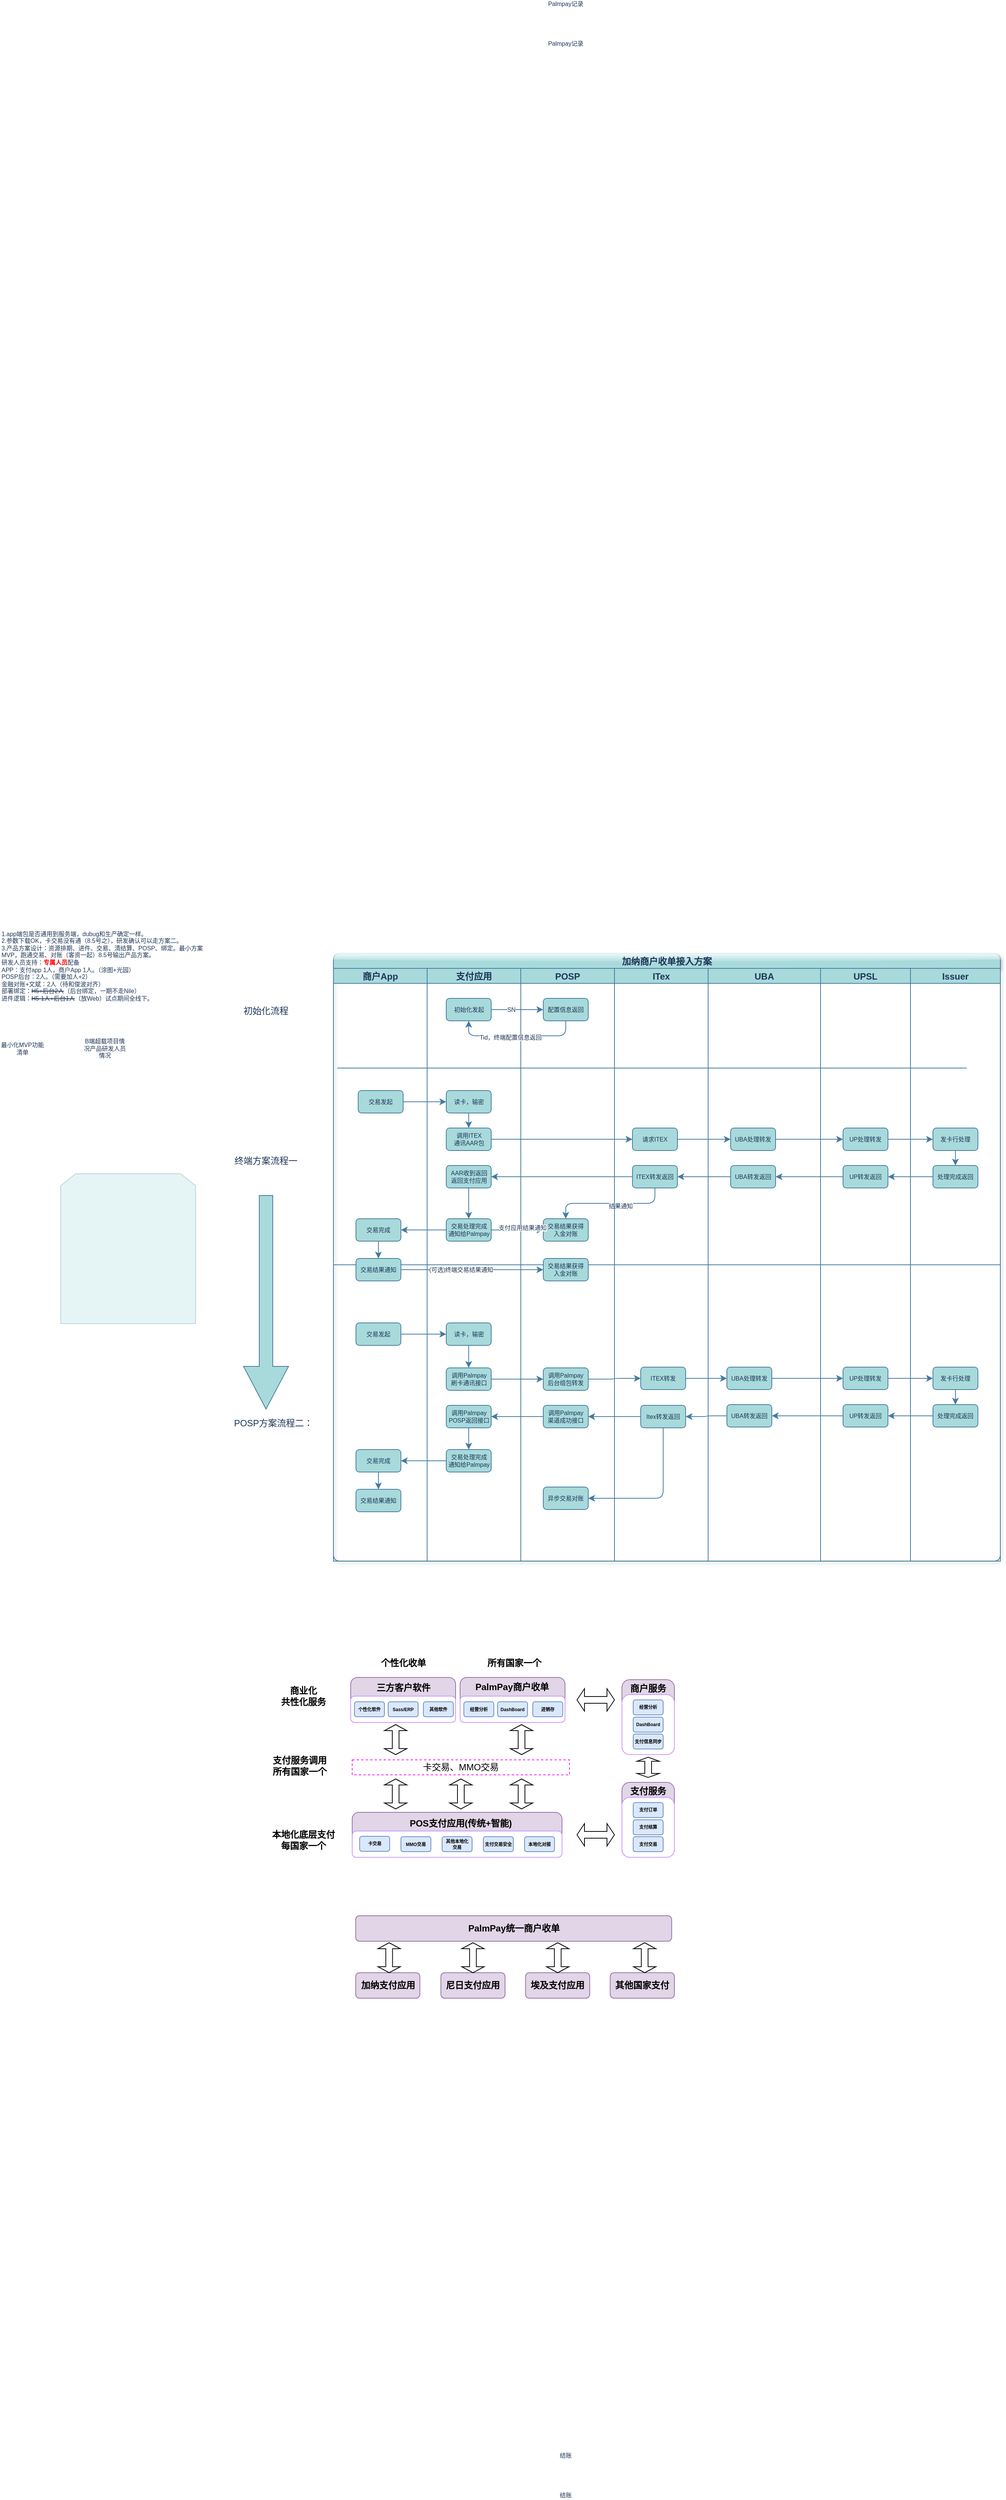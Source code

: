 <mxfile version="17.4.2" type="device"><diagram id="gmMCQUo2YCr23cbdIpYc" name="第 1 页"><mxGraphModel dx="2123" dy="4572" grid="0" gridSize="10" guides="1" tooltips="1" connect="1" arrows="1" fold="1" page="1" pageScale="1" pageWidth="827" pageHeight="1169" math="0" shadow="0"><root><mxCell id="0"/><mxCell id="1" parent="0"/><mxCell id="q5iNxkiMajZw4uvLjcAB-91" value="加纳商户收单接入方案" style="swimlane;childLayout=stackLayout;resizeParent=1;resizeParentMax=0;startSize=20;rounded=1;sketch=0;fontColor=#1D3557;strokeColor=#457B9D;fillColor=#A8DADC;glass=1;shadow=1;aspect=fixed;" parent="1" vertex="1"><mxGeometry x="-295" y="-1992" width="890" height="810.91" as="geometry"><mxRectangle x="155" y="330" width="150" height="20" as="alternateBounds"/></mxGeometry></mxCell><mxCell id="q5iNxkiMajZw4uvLjcAB-156" value="" style="endArrow=none;html=1;rounded=1;sketch=0;fontColor=#1D3557;strokeColor=#457B9D;fillColor=#A8DADC;curved=0;exitX=0;exitY=0.5;exitDx=0;exitDy=0;entryX=1;entryY=0.5;entryDx=0;entryDy=0;" parent="q5iNxkiMajZw4uvLjcAB-91" source="q5iNxkiMajZw4uvLjcAB-92" target="q5iNxkiMajZw4uvLjcAB-97" edge="1"><mxGeometry width="50" height="50" relative="1" as="geometry"><mxPoint x="10" y="163" as="sourcePoint"/><mxPoint x="850" y="163" as="targetPoint"/></mxGeometry></mxCell><mxCell id="q5iNxkiMajZw4uvLjcAB-92" value="商户App" style="swimlane;startSize=20;rounded=0;sketch=0;fontColor=#1D3557;strokeColor=#457B9D;fillColor=#A8DADC;aspect=fixed;" parent="q5iNxkiMajZw4uvLjcAB-91" vertex="1"><mxGeometry y="20" width="125" height="790.91" as="geometry"><mxRectangle y="20" width="30" height="460" as="alternateBounds"/></mxGeometry></mxCell><mxCell id="q5iNxkiMajZw4uvLjcAB-151" style="edgeStyle=orthogonalEdgeStyle;curved=0;rounded=1;sketch=0;orthogonalLoop=1;jettySize=auto;html=1;exitX=0.5;exitY=1;exitDx=0;exitDy=0;entryX=0.5;entryY=0;entryDx=0;entryDy=0;fontSize=8;fontColor=#1D3557;strokeColor=#457B9D;fillColor=#A8DADC;" parent="q5iNxkiMajZw4uvLjcAB-92" source="q5iNxkiMajZw4uvLjcAB-146" target="q5iNxkiMajZw4uvLjcAB-150" edge="1"><mxGeometry relative="1" as="geometry"/></mxCell><mxCell id="q5iNxkiMajZw4uvLjcAB-150" value="交易结果通知" style="rounded=1;whiteSpace=wrap;html=1;sketch=0;fontColor=#1D3557;strokeColor=#457B9D;fillColor=#A8DADC;fontSize=8;" parent="q5iNxkiMajZw4uvLjcAB-92" vertex="1"><mxGeometry x="30" y="387" width="60" height="30" as="geometry"/></mxCell><mxCell id="q5iNxkiMajZw4uvLjcAB-117" value="交易发起" style="rounded=1;whiteSpace=wrap;html=1;sketch=0;fontColor=#1D3557;strokeColor=#457B9D;fillColor=#A8DADC;fontSize=8;" parent="q5iNxkiMajZw4uvLjcAB-92" vertex="1"><mxGeometry x="33" y="163" width="60" height="30" as="geometry"/></mxCell><mxCell id="q5iNxkiMajZw4uvLjcAB-146" value="交易完成" style="rounded=1;whiteSpace=wrap;html=1;sketch=0;fontColor=#1D3557;strokeColor=#457B9D;fillColor=#A8DADC;fontSize=8;" parent="q5iNxkiMajZw4uvLjcAB-92" vertex="1"><mxGeometry x="30" y="334" width="60" height="30" as="geometry"/></mxCell><mxCell id="q5iNxkiMajZw4uvLjcAB-194" value="交易发起" style="rounded=1;whiteSpace=wrap;html=1;sketch=0;fontColor=#1D3557;strokeColor=#457B9D;fillColor=#A8DADC;fontSize=8;" parent="q5iNxkiMajZw4uvLjcAB-92" vertex="1"><mxGeometry x="30" y="473" width="60" height="30" as="geometry"/></mxCell><mxCell id="q5iNxkiMajZw4uvLjcAB-196" value="交易完成" style="rounded=1;whiteSpace=wrap;html=1;sketch=0;fontColor=#1D3557;strokeColor=#457B9D;fillColor=#A8DADC;fontSize=8;" parent="q5iNxkiMajZw4uvLjcAB-92" vertex="1"><mxGeometry x="30" y="642" width="60" height="30" as="geometry"/></mxCell><mxCell id="q5iNxkiMajZw4uvLjcAB-197" value="交易结果通知" style="rounded=1;whiteSpace=wrap;html=1;sketch=0;fontColor=#1D3557;strokeColor=#457B9D;fillColor=#A8DADC;fontSize=8;" parent="q5iNxkiMajZw4uvLjcAB-92" vertex="1"><mxGeometry x="30" y="695" width="60" height="30" as="geometry"/></mxCell><mxCell id="q5iNxkiMajZw4uvLjcAB-195" style="edgeStyle=orthogonalEdgeStyle;curved=0;rounded=1;sketch=0;orthogonalLoop=1;jettySize=auto;html=1;exitX=0.5;exitY=1;exitDx=0;exitDy=0;entryX=0.5;entryY=0;entryDx=0;entryDy=0;fontSize=8;fontColor=#1D3557;strokeColor=#457B9D;fillColor=#A8DADC;" parent="q5iNxkiMajZw4uvLjcAB-92" source="q5iNxkiMajZw4uvLjcAB-196" target="q5iNxkiMajZw4uvLjcAB-197" edge="1"><mxGeometry relative="1" as="geometry"/></mxCell><mxCell id="q5iNxkiMajZw4uvLjcAB-93" value="支付应用" style="swimlane;startSize=20;rounded=0;sketch=0;fontColor=#1D3557;strokeColor=#457B9D;fillColor=#A8DADC;aspect=fixed;" parent="q5iNxkiMajZw4uvLjcAB-91" vertex="1"><mxGeometry x="125" y="20" width="125" height="790.91" as="geometry"/></mxCell><mxCell id="q5iNxkiMajZw4uvLjcAB-98" value="" style="endArrow=none;html=1;rounded=1;sketch=0;fontColor=#1D3557;strokeColor=#457B9D;fillColor=#A8DADC;curved=0;exitX=0;exitY=0.25;exitDx=0;exitDy=0;entryX=1;entryY=0.25;entryDx=0;entryDy=0;" parent="q5iNxkiMajZw4uvLjcAB-93" edge="1"><mxGeometry width="50" height="50" relative="1" as="geometry"><mxPoint x="-120" y="133" as="sourcePoint"/><mxPoint x="720" y="133" as="targetPoint"/></mxGeometry></mxCell><mxCell id="q5iNxkiMajZw4uvLjcAB-122" style="edgeStyle=orthogonalEdgeStyle;curved=0;rounded=1;sketch=0;orthogonalLoop=1;jettySize=auto;html=1;exitX=0.5;exitY=1;exitDx=0;exitDy=0;entryX=0.5;entryY=0;entryDx=0;entryDy=0;fontSize=8;fontColor=#1D3557;strokeColor=#457B9D;fillColor=#A8DADC;" parent="q5iNxkiMajZw4uvLjcAB-93" source="q5iNxkiMajZw4uvLjcAB-119" target="q5iNxkiMajZw4uvLjcAB-121" edge="1"><mxGeometry relative="1" as="geometry"/></mxCell><mxCell id="q5iNxkiMajZw4uvLjcAB-119" value="读卡，输密" style="rounded=1;whiteSpace=wrap;html=1;sketch=0;fontColor=#1D3557;strokeColor=#457B9D;fillColor=#A8DADC;fontSize=8;" parent="q5iNxkiMajZw4uvLjcAB-93" vertex="1"><mxGeometry x="25.5" y="163" width="60" height="30" as="geometry"/></mxCell><mxCell id="q5iNxkiMajZw4uvLjcAB-121" value="调用ITEX&lt;br&gt;通讯AAR包" style="rounded=1;whiteSpace=wrap;html=1;sketch=0;fontColor=#1D3557;strokeColor=#457B9D;fillColor=#A8DADC;fontSize=8;" parent="q5iNxkiMajZw4uvLjcAB-93" vertex="1"><mxGeometry x="25.5" y="213" width="60" height="30" as="geometry"/></mxCell><mxCell id="q5iNxkiMajZw4uvLjcAB-154" style="edgeStyle=orthogonalEdgeStyle;curved=0;rounded=1;sketch=0;orthogonalLoop=1;jettySize=auto;html=1;exitX=0.5;exitY=1;exitDx=0;exitDy=0;entryX=0.5;entryY=0;entryDx=0;entryDy=0;fontSize=8;fontColor=#1D3557;strokeColor=#457B9D;fillColor=#A8DADC;" parent="q5iNxkiMajZw4uvLjcAB-93" source="q5iNxkiMajZw4uvLjcAB-136" target="q5iNxkiMajZw4uvLjcAB-141" edge="1"><mxGeometry relative="1" as="geometry"/></mxCell><mxCell id="q5iNxkiMajZw4uvLjcAB-136" value="AAR收到返回&lt;br&gt;返回支付应用" style="rounded=1;whiteSpace=wrap;html=1;sketch=0;fontColor=#1D3557;strokeColor=#457B9D;fillColor=#A8DADC;fontSize=8;" parent="q5iNxkiMajZw4uvLjcAB-93" vertex="1"><mxGeometry x="25.5" y="263" width="60" height="30" as="geometry"/></mxCell><mxCell id="q5iNxkiMajZw4uvLjcAB-141" value="交易处理完成&lt;br&gt;通知给Palmpay" style="rounded=1;whiteSpace=wrap;html=1;sketch=0;fontColor=#1D3557;strokeColor=#457B9D;fillColor=#A8DADC;fontSize=8;" parent="q5iNxkiMajZw4uvLjcAB-93" vertex="1"><mxGeometry x="25.5" y="334" width="60" height="30" as="geometry"/></mxCell><mxCell id="q5iNxkiMajZw4uvLjcAB-102" value="初始化发起" style="rounded=1;whiteSpace=wrap;html=1;sketch=0;fontColor=#1D3557;strokeColor=#457B9D;fillColor=#A8DADC;fontSize=8;" parent="q5iNxkiMajZw4uvLjcAB-93" vertex="1"><mxGeometry x="25.5" y="40" width="60" height="30" as="geometry"/></mxCell><mxCell id="q5iNxkiMajZw4uvLjcAB-203" style="edgeStyle=orthogonalEdgeStyle;curved=0;rounded=1;sketch=0;orthogonalLoop=1;jettySize=auto;html=1;exitX=0.5;exitY=1;exitDx=0;exitDy=0;entryX=0.5;entryY=0;entryDx=0;entryDy=0;fontSize=8;fontColor=#1D3557;strokeColor=#457B9D;fillColor=#A8DADC;" parent="q5iNxkiMajZw4uvLjcAB-93" source="q5iNxkiMajZw4uvLjcAB-198" target="q5iNxkiMajZw4uvLjcAB-199" edge="1"><mxGeometry relative="1" as="geometry"/></mxCell><mxCell id="q5iNxkiMajZw4uvLjcAB-198" value="读卡，输密" style="rounded=1;whiteSpace=wrap;html=1;sketch=0;fontColor=#1D3557;strokeColor=#457B9D;fillColor=#A8DADC;fontSize=8;" parent="q5iNxkiMajZw4uvLjcAB-93" vertex="1"><mxGeometry x="25.5" y="473" width="60" height="30" as="geometry"/></mxCell><mxCell id="q5iNxkiMajZw4uvLjcAB-199" value="调用Palmpay&lt;br&gt;刷卡通讯接口" style="rounded=1;whiteSpace=wrap;html=1;sketch=0;fontColor=#1D3557;strokeColor=#457B9D;fillColor=#A8DADC;fontSize=8;" parent="q5iNxkiMajZw4uvLjcAB-93" vertex="1"><mxGeometry x="25.5" y="533" width="60" height="30" as="geometry"/></mxCell><mxCell id="q5iNxkiMajZw4uvLjcAB-231" style="edgeStyle=orthogonalEdgeStyle;curved=0;rounded=1;sketch=0;orthogonalLoop=1;jettySize=auto;html=1;exitX=0.5;exitY=1;exitDx=0;exitDy=0;fontSize=8;fontColor=#1D3557;strokeColor=#457B9D;fillColor=#A8DADC;" parent="q5iNxkiMajZw4uvLjcAB-93" source="q5iNxkiMajZw4uvLjcAB-229" target="q5iNxkiMajZw4uvLjcAB-230" edge="1"><mxGeometry relative="1" as="geometry"/></mxCell><mxCell id="q5iNxkiMajZw4uvLjcAB-229" value="调用Palmpay&lt;br&gt;POSP返回接口" style="rounded=1;whiteSpace=wrap;html=1;sketch=0;fontColor=#1D3557;strokeColor=#457B9D;fillColor=#A8DADC;fontSize=8;" parent="q5iNxkiMajZw4uvLjcAB-93" vertex="1"><mxGeometry x="25.5" y="583" width="60" height="30" as="geometry"/></mxCell><mxCell id="q5iNxkiMajZw4uvLjcAB-230" value="交易处理完成&lt;br&gt;通知给Palmpay" style="rounded=1;whiteSpace=wrap;html=1;sketch=0;fontColor=#1D3557;strokeColor=#457B9D;fillColor=#A8DADC;fontSize=8;" parent="q5iNxkiMajZw4uvLjcAB-93" vertex="1"><mxGeometry x="25.5" y="642" width="60" height="30" as="geometry"/></mxCell><mxCell id="q5iNxkiMajZw4uvLjcAB-101" value="POSP" style="swimlane;startSize=20;rounded=0;sketch=0;fontColor=#1D3557;strokeColor=#457B9D;fillColor=#A8DADC;aspect=fixed;" parent="q5iNxkiMajZw4uvLjcAB-91" vertex="1"><mxGeometry x="250" y="20" width="125" height="790.91" as="geometry"/></mxCell><mxCell id="q5iNxkiMajZw4uvLjcAB-123" value="请求ITEX" style="rounded=1;whiteSpace=wrap;html=1;sketch=0;fontColor=#1D3557;strokeColor=#457B9D;fillColor=#A8DADC;fontSize=8;" parent="q5iNxkiMajZw4uvLjcAB-101" vertex="1"><mxGeometry x="149" y="213" width="60" height="30" as="geometry"/></mxCell><mxCell id="q5iNxkiMajZw4uvLjcAB-135" value="ITEX转发返回" style="rounded=1;whiteSpace=wrap;html=1;sketch=0;fontColor=#1D3557;strokeColor=#457B9D;fillColor=#A8DADC;fontSize=8;" parent="q5iNxkiMajZw4uvLjcAB-101" vertex="1"><mxGeometry x="149" y="263" width="60" height="30" as="geometry"/></mxCell><mxCell id="q5iNxkiMajZw4uvLjcAB-142" value="Palmpay记录&lt;br&gt;&lt;br&gt;&lt;br&gt;&lt;br&gt;&lt;br&gt;&lt;br&gt;&lt;br&gt;&lt;br&gt;&lt;br&gt;&lt;br&gt;&lt;br&gt;&lt;br&gt;&lt;br&gt;&lt;br&gt;&lt;br&gt;&lt;br&gt;&lt;br&gt;&lt;br&gt;&lt;br&gt;&lt;br&gt;&lt;br&gt;&lt;br&gt;&lt;br&gt;&lt;br&gt;&lt;br&gt;&lt;br&gt;&lt;br&gt;&lt;br&gt;&lt;br&gt;&lt;br&gt;&lt;br&gt;&lt;br&gt;&lt;br&gt;&lt;br&gt;&lt;br&gt;&lt;br&gt;&lt;br&gt;&lt;br&gt;&lt;br&gt;&lt;br&gt;&lt;br&gt;&lt;br&gt;&lt;br&gt;&lt;br&gt;&lt;br&gt;&lt;br&gt;&lt;br&gt;&lt;br&gt;&lt;br&gt;&lt;br&gt;&lt;br&gt;&lt;br&gt;&lt;br&gt;&lt;br&gt;&lt;br&gt;&lt;br&gt;&lt;br&gt;&lt;br&gt;&lt;br&gt;&lt;br&gt;&lt;br&gt;&lt;br&gt;&lt;br&gt;&lt;br&gt;&lt;br&gt;&lt;br&gt;&lt;br&gt;&lt;br&gt;&lt;br&gt;&lt;br&gt;&lt;br&gt;&lt;br&gt;&lt;br&gt;&lt;br&gt;&lt;br&gt;&lt;br&gt;&lt;br&gt;&lt;br&gt;&lt;br&gt;&lt;br&gt;&lt;br&gt;&lt;br&gt;&lt;br&gt;&lt;br&gt;&lt;br&gt;&lt;br&gt;&lt;br&gt;&lt;br&gt;&lt;br&gt;&lt;br&gt;&lt;br&gt;&lt;br&gt;&lt;br&gt;&lt;br&gt;&lt;br&gt;&lt;br&gt;&lt;br&gt;&lt;br&gt;&lt;br&gt;&lt;br&gt;&lt;br&gt;&lt;br&gt;&lt;br&gt;&lt;br&gt;&lt;br&gt;&lt;br&gt;&lt;br&gt;&lt;br&gt;&lt;br&gt;&lt;br&gt;&lt;br&gt;&lt;br&gt;&lt;br&gt;&lt;br&gt;&lt;br&gt;&lt;br&gt;&lt;br&gt;&lt;br&gt;&lt;br&gt;&lt;br&gt;&lt;br&gt;&lt;br&gt;&lt;br&gt;&lt;br&gt;&lt;br&gt;&lt;br&gt;&lt;br&gt;&lt;br&gt;&lt;br&gt;&lt;br&gt;&lt;br&gt;&lt;br&gt;&lt;br&gt;&lt;br&gt;&lt;br&gt;&lt;br&gt;&lt;br&gt;&lt;br&gt;&lt;br&gt;&lt;br&gt;&lt;br&gt;&lt;br&gt;&lt;br&gt;&lt;br&gt;&lt;br&gt;&lt;br&gt;&lt;br&gt;&lt;br&gt;&lt;br&gt;&lt;br&gt;&lt;br&gt;&lt;br&gt;&lt;br&gt;&lt;br&gt;&lt;br&gt;&lt;br&gt;&lt;br&gt;&lt;br&gt;&lt;br&gt;&lt;br&gt;&lt;br&gt;&lt;br&gt;&lt;br&gt;&lt;br&gt;&lt;br&gt;&lt;br&gt;&lt;br&gt;&lt;br&gt;&lt;br&gt;&lt;br&gt;交易结果获得&lt;br&gt;入金对账&lt;br&gt;&lt;br&gt;&lt;br&gt;&lt;br&gt;&lt;br&gt;&lt;br&gt;&lt;br&gt;&lt;br&gt;&lt;br&gt;&lt;br&gt;&lt;br&gt;&lt;br&gt;&lt;br&gt;&lt;br&gt;&lt;br&gt;&lt;br&gt;&lt;br&gt;&lt;br&gt;&lt;br&gt;&lt;br&gt;&lt;br&gt;&lt;br&gt;&lt;br&gt;&lt;br&gt;&lt;br&gt;&lt;br&gt;&lt;br&gt;&lt;br&gt;&lt;br&gt;&lt;br&gt;&lt;br&gt;&lt;br&gt;&lt;br&gt;&lt;br&gt;&lt;br&gt;&lt;br&gt;&lt;br&gt;&lt;br&gt;&lt;br&gt;&lt;br&gt;&lt;br&gt;&lt;br&gt;&lt;br&gt;&lt;br&gt;&lt;br&gt;&lt;br&gt;&lt;br&gt;&lt;br&gt;&lt;br&gt;&lt;br&gt;&lt;br&gt;&lt;br&gt;&lt;br&gt;&lt;br&gt;&lt;br&gt;&lt;br&gt;&lt;br&gt;&lt;br&gt;&lt;br&gt;&lt;br&gt;&lt;br&gt;&lt;br&gt;&lt;br&gt;&lt;br&gt;&lt;br&gt;&lt;br&gt;&lt;br&gt;&lt;br&gt;&lt;br&gt;&lt;br&gt;&lt;br&gt;&lt;br&gt;&lt;br&gt;&lt;br&gt;&lt;br&gt;&lt;br&gt;&lt;br&gt;&lt;br&gt;&lt;br&gt;&lt;br&gt;&lt;br&gt;&lt;br&gt;&lt;br&gt;&lt;br&gt;&lt;br&gt;&lt;br&gt;&lt;br&gt;&lt;br&gt;&lt;br&gt;&lt;br&gt;&lt;br&gt;&lt;br&gt;&lt;br&gt;&lt;br&gt;&lt;br&gt;&lt;br&gt;&lt;br&gt;&lt;br&gt;&lt;br&gt;&lt;br&gt;&lt;br&gt;&lt;br&gt;&lt;br&gt;&lt;br&gt;&lt;br&gt;&lt;br&gt;&lt;br&gt;&lt;br&gt;&lt;br&gt;&lt;br&gt;&lt;br&gt;&lt;br&gt;&lt;br&gt;&lt;br&gt;&lt;br&gt;&lt;br&gt;&lt;br&gt;&lt;br&gt;&lt;br&gt;&lt;br&gt;&lt;br&gt;&lt;br&gt;&lt;br&gt;&lt;br&gt;&lt;br&gt;&lt;br&gt;&lt;br&gt;&lt;br&gt;&lt;br&gt;&lt;br&gt;&lt;br&gt;&lt;br&gt;&lt;br&gt;&lt;br&gt;&lt;br&gt;&lt;br&gt;&lt;br&gt;&lt;br&gt;&lt;br&gt;&lt;br&gt;&lt;br&gt;&lt;br&gt;&lt;br&gt;&lt;br&gt;&lt;br&gt;&lt;br&gt;&lt;br&gt;&lt;br&gt;&lt;br&gt;&lt;br&gt;&lt;br&gt;&lt;br&gt;&lt;br&gt;&lt;br&gt;&lt;br&gt;&lt;br&gt;&lt;br&gt;&lt;br&gt;&lt;br&gt;&lt;br&gt;&lt;br&gt;&lt;br&gt;&lt;br&gt;&lt;br&gt;&lt;br&gt;&lt;br&gt;&lt;br&gt;&lt;br&gt;&lt;br&gt;&lt;br&gt;结账" style="rounded=1;whiteSpace=wrap;html=1;sketch=0;fontColor=#1D3557;strokeColor=#457B9D;fillColor=#A8DADC;fontSize=8;" parent="q5iNxkiMajZw4uvLjcAB-101" vertex="1"><mxGeometry x="30" y="334" width="60" height="30" as="geometry"/></mxCell><mxCell id="q5iNxkiMajZw4uvLjcAB-143" style="edgeStyle=orthogonalEdgeStyle;curved=0;rounded=1;sketch=0;orthogonalLoop=1;jettySize=auto;html=1;exitX=0.5;exitY=1;exitDx=0;exitDy=0;entryX=0.5;entryY=0;entryDx=0;entryDy=0;fontSize=8;fontColor=#1D3557;strokeColor=#457B9D;fillColor=#A8DADC;" parent="q5iNxkiMajZw4uvLjcAB-101" source="q5iNxkiMajZw4uvLjcAB-135" target="q5iNxkiMajZw4uvLjcAB-142" edge="1"><mxGeometry relative="1" as="geometry"/></mxCell><mxCell id="q5iNxkiMajZw4uvLjcAB-152" value="结果通知" style="edgeLabel;html=1;align=center;verticalAlign=middle;resizable=0;points=[];fontSize=8;fontColor=#1D3557;" parent="q5iNxkiMajZw4uvLjcAB-143" vertex="1" connectable="0"><mxGeometry x="-0.16" y="3" relative="1" as="geometry"><mxPoint as="offset"/></mxGeometry></mxCell><mxCell id="q5iNxkiMajZw4uvLjcAB-105" value="配置信息返回" style="rounded=1;whiteSpace=wrap;html=1;sketch=0;fontColor=#1D3557;strokeColor=#457B9D;fillColor=#A8DADC;fontSize=8;" parent="q5iNxkiMajZw4uvLjcAB-101" vertex="1"><mxGeometry x="30" y="40" width="60" height="30" as="geometry"/></mxCell><mxCell id="q5iNxkiMajZw4uvLjcAB-145" value="Palmpay记录&lt;br&gt;&lt;br&gt;&lt;br&gt;&lt;br&gt;&lt;br&gt;&lt;br&gt;&lt;br&gt;&lt;br&gt;&lt;br&gt;&lt;br&gt;&lt;br&gt;&lt;br&gt;&lt;br&gt;&lt;br&gt;&lt;br&gt;&lt;br&gt;&lt;br&gt;&lt;br&gt;&lt;br&gt;&lt;br&gt;&lt;br&gt;&lt;br&gt;&lt;br&gt;&lt;br&gt;&lt;br&gt;&lt;br&gt;&lt;br&gt;&lt;br&gt;&lt;br&gt;&lt;br&gt;&lt;br&gt;&lt;br&gt;&lt;br&gt;&lt;br&gt;&lt;br&gt;&lt;br&gt;&lt;br&gt;&lt;br&gt;&lt;br&gt;&lt;br&gt;&lt;br&gt;&lt;br&gt;&lt;br&gt;&lt;br&gt;&lt;br&gt;&lt;br&gt;&lt;br&gt;&lt;br&gt;&lt;br&gt;&lt;br&gt;&lt;br&gt;&lt;br&gt;&lt;br&gt;&lt;br&gt;&lt;br&gt;&lt;br&gt;&lt;br&gt;&lt;br&gt;&lt;br&gt;&lt;br&gt;&lt;br&gt;&lt;br&gt;&lt;br&gt;&lt;br&gt;&lt;br&gt;&lt;br&gt;&lt;br&gt;&lt;br&gt;&lt;br&gt;&lt;br&gt;&lt;br&gt;&lt;br&gt;&lt;br&gt;&lt;br&gt;&lt;br&gt;&lt;br&gt;&lt;br&gt;&lt;br&gt;&lt;br&gt;&lt;br&gt;&lt;br&gt;&lt;br&gt;&lt;br&gt;&lt;br&gt;&lt;br&gt;&lt;br&gt;&lt;br&gt;&lt;br&gt;&lt;br&gt;&lt;br&gt;&lt;br&gt;&lt;br&gt;&lt;br&gt;&lt;br&gt;&lt;br&gt;&lt;br&gt;&lt;br&gt;&lt;br&gt;&lt;br&gt;&lt;br&gt;&lt;br&gt;&lt;br&gt;&lt;br&gt;&lt;br&gt;&lt;br&gt;&lt;br&gt;&lt;br&gt;&lt;br&gt;&lt;br&gt;&lt;br&gt;&lt;br&gt;&lt;br&gt;&lt;br&gt;&lt;br&gt;&lt;br&gt;&lt;br&gt;&lt;br&gt;&lt;br&gt;&lt;br&gt;&lt;br&gt;&lt;br&gt;&lt;br&gt;&lt;br&gt;&lt;br&gt;&lt;br&gt;&lt;br&gt;&lt;br&gt;&lt;br&gt;&lt;br&gt;&lt;br&gt;&lt;br&gt;&lt;br&gt;&lt;br&gt;&lt;br&gt;&lt;br&gt;&lt;br&gt;&lt;br&gt;&lt;br&gt;&lt;br&gt;&lt;br&gt;&lt;br&gt;&lt;br&gt;&lt;br&gt;&lt;br&gt;&lt;br&gt;&lt;br&gt;&lt;br&gt;&lt;br&gt;&lt;br&gt;&lt;br&gt;&lt;br&gt;&lt;br&gt;&lt;br&gt;&lt;br&gt;&lt;br&gt;&lt;br&gt;&lt;br&gt;&lt;br&gt;&lt;br&gt;&lt;br&gt;&lt;br&gt;&lt;br&gt;&lt;br&gt;&lt;br&gt;&lt;br&gt;&lt;br&gt;&lt;br&gt;&lt;br&gt;&lt;br&gt;&lt;br&gt;交易结果获得&lt;br&gt;入金对账&lt;br&gt;&lt;br&gt;&lt;br&gt;&lt;br&gt;&lt;br&gt;&lt;br&gt;&lt;br&gt;&lt;br&gt;&lt;br&gt;&lt;br&gt;&lt;br&gt;&lt;br&gt;&lt;br&gt;&lt;br&gt;&lt;br&gt;&lt;br&gt;&lt;br&gt;&lt;br&gt;&lt;br&gt;&lt;br&gt;&lt;br&gt;&lt;br&gt;&lt;br&gt;&lt;br&gt;&lt;br&gt;&lt;br&gt;&lt;br&gt;&lt;br&gt;&lt;br&gt;&lt;br&gt;&lt;br&gt;&lt;br&gt;&lt;br&gt;&lt;br&gt;&lt;br&gt;&lt;br&gt;&lt;br&gt;&lt;br&gt;&lt;br&gt;&lt;br&gt;&lt;br&gt;&lt;br&gt;&lt;br&gt;&lt;br&gt;&lt;br&gt;&lt;br&gt;&lt;br&gt;&lt;br&gt;&lt;br&gt;&lt;br&gt;&lt;br&gt;&lt;br&gt;&lt;br&gt;&lt;br&gt;&lt;br&gt;&lt;br&gt;&lt;br&gt;&lt;br&gt;&lt;br&gt;&lt;br&gt;&lt;br&gt;&lt;br&gt;&lt;br&gt;&lt;br&gt;&lt;br&gt;&lt;br&gt;&lt;br&gt;&lt;br&gt;&lt;br&gt;&lt;br&gt;&lt;br&gt;&lt;br&gt;&lt;br&gt;&lt;br&gt;&lt;br&gt;&lt;br&gt;&lt;br&gt;&lt;br&gt;&lt;br&gt;&lt;br&gt;&lt;br&gt;&lt;br&gt;&lt;br&gt;&lt;br&gt;&lt;br&gt;&lt;br&gt;&lt;br&gt;&lt;br&gt;&lt;br&gt;&lt;br&gt;&lt;br&gt;&lt;br&gt;&lt;br&gt;&lt;br&gt;&lt;br&gt;&lt;br&gt;&lt;br&gt;&lt;br&gt;&lt;br&gt;&lt;br&gt;&lt;br&gt;&lt;br&gt;&lt;br&gt;&lt;br&gt;&lt;br&gt;&lt;br&gt;&lt;br&gt;&lt;br&gt;&lt;br&gt;&lt;br&gt;&lt;br&gt;&lt;br&gt;&lt;br&gt;&lt;br&gt;&lt;br&gt;&lt;br&gt;&lt;br&gt;&lt;br&gt;&lt;br&gt;&lt;br&gt;&lt;br&gt;&lt;br&gt;&lt;br&gt;&lt;br&gt;&lt;br&gt;&lt;br&gt;&lt;br&gt;&lt;br&gt;&lt;br&gt;&lt;br&gt;&lt;br&gt;&lt;br&gt;&lt;br&gt;&lt;br&gt;&lt;br&gt;&lt;br&gt;&lt;br&gt;&lt;br&gt;&lt;br&gt;&lt;br&gt;&lt;br&gt;&lt;br&gt;&lt;br&gt;&lt;br&gt;&lt;br&gt;&lt;br&gt;&lt;br&gt;&lt;br&gt;&lt;br&gt;&lt;br&gt;&lt;br&gt;&lt;br&gt;&lt;br&gt;&lt;br&gt;&lt;br&gt;&lt;br&gt;&lt;br&gt;&lt;br&gt;&lt;br&gt;&lt;br&gt;&lt;br&gt;&lt;br&gt;&lt;br&gt;&lt;br&gt;&lt;br&gt;&lt;br&gt;&lt;br&gt;&lt;br&gt;&lt;br&gt;&lt;br&gt;结账" style="rounded=1;whiteSpace=wrap;html=1;sketch=0;fontColor=#1D3557;strokeColor=#457B9D;fillColor=#A8DADC;fontSize=8;" parent="q5iNxkiMajZw4uvLjcAB-101" vertex="1"><mxGeometry x="30" y="387" width="60" height="30" as="geometry"/></mxCell><mxCell id="q5iNxkiMajZw4uvLjcAB-200" value="调用Palmpay&lt;br&gt;后台组包转发" style="rounded=1;whiteSpace=wrap;html=1;sketch=0;fontColor=#1D3557;strokeColor=#457B9D;fillColor=#A8DADC;fontSize=8;" parent="q5iNxkiMajZw4uvLjcAB-101" vertex="1"><mxGeometry x="30" y="533" width="60" height="30" as="geometry"/></mxCell><mxCell id="q5iNxkiMajZw4uvLjcAB-226" value="调用Palmpay&lt;br&gt;渠道成功接口" style="rounded=1;whiteSpace=wrap;html=1;sketch=0;fontColor=#1D3557;strokeColor=#457B9D;fillColor=#A8DADC;fontSize=8;" parent="q5iNxkiMajZw4uvLjcAB-101" vertex="1"><mxGeometry x="30" y="583" width="60" height="30" as="geometry"/></mxCell><mxCell id="q5iNxkiMajZw4uvLjcAB-235" value="异步交易对账" style="rounded=1;whiteSpace=wrap;html=1;sketch=0;fontColor=#1D3557;strokeColor=#457B9D;fillColor=#A8DADC;fontSize=8;" parent="q5iNxkiMajZw4uvLjcAB-101" vertex="1"><mxGeometry x="30" y="692" width="60" height="30" as="geometry"/></mxCell><mxCell id="q5iNxkiMajZw4uvLjcAB-149" style="edgeStyle=orthogonalEdgeStyle;curved=0;rounded=1;sketch=0;orthogonalLoop=1;jettySize=auto;html=1;exitX=1;exitY=0.5;exitDx=0;exitDy=0;entryX=0;entryY=0.5;entryDx=0;entryDy=0;fontSize=8;fontColor=#1D3557;strokeColor=#457B9D;fillColor=#A8DADC;" parent="q5iNxkiMajZw4uvLjcAB-91" source="q5iNxkiMajZw4uvLjcAB-150" target="q5iNxkiMajZw4uvLjcAB-145" edge="1"><mxGeometry relative="1" as="geometry"/></mxCell><mxCell id="q5iNxkiMajZw4uvLjcAB-153" value="(可选)终端交易结果通知" style="edgeLabel;html=1;align=center;verticalAlign=middle;resizable=0;points=[];fontSize=8;fontColor=#1D3557;" parent="q5iNxkiMajZw4uvLjcAB-149" vertex="1" connectable="0"><mxGeometry x="-0.163" relative="1" as="geometry"><mxPoint as="offset"/></mxGeometry></mxCell><mxCell id="q5iNxkiMajZw4uvLjcAB-94" value="ITex" style="swimlane;startSize=20;rounded=0;sketch=0;fontColor=#1D3557;strokeColor=#457B9D;fillColor=#A8DADC;aspect=fixed;" parent="q5iNxkiMajZw4uvLjcAB-91" vertex="1"><mxGeometry x="375" y="20" width="125" height="790.91" as="geometry"/></mxCell><mxCell id="q5iNxkiMajZw4uvLjcAB-204" value="Itex转发返回" style="rounded=1;whiteSpace=wrap;html=1;sketch=0;fontColor=#1D3557;strokeColor=#457B9D;fillColor=#A8DADC;fontSize=8;" parent="q5iNxkiMajZw4uvLjcAB-94" vertex="1"><mxGeometry x="35" y="583" width="60" height="30" as="geometry"/></mxCell><mxCell id="q5iNxkiMajZw4uvLjcAB-205" value="ITEX转发" style="rounded=1;whiteSpace=wrap;html=1;sketch=0;fontColor=#1D3557;strokeColor=#457B9D;fillColor=#A8DADC;fontSize=8;" parent="q5iNxkiMajZw4uvLjcAB-94" vertex="1"><mxGeometry x="35" y="532" width="60" height="30" as="geometry"/></mxCell><mxCell id="q5iNxkiMajZw4uvLjcAB-95" value="UBA" style="swimlane;startSize=20;rounded=0;sketch=0;fontColor=#1D3557;strokeColor=#457B9D;fillColor=#A8DADC;aspect=fixed;" parent="q5iNxkiMajZw4uvLjcAB-91" vertex="1"><mxGeometry x="500" y="20" width="150" height="790.91" as="geometry"/></mxCell><mxCell id="q5iNxkiMajZw4uvLjcAB-124" value="UBA处理转发" style="rounded=1;whiteSpace=wrap;html=1;sketch=0;fontColor=#1D3557;strokeColor=#457B9D;fillColor=#A8DADC;fontSize=8;" parent="q5iNxkiMajZw4uvLjcAB-95" vertex="1"><mxGeometry x="30" y="213" width="60" height="30" as="geometry"/></mxCell><mxCell id="q5iNxkiMajZw4uvLjcAB-133" value="UBA转发返回" style="rounded=1;whiteSpace=wrap;html=1;sketch=0;fontColor=#1D3557;strokeColor=#457B9D;fillColor=#A8DADC;fontSize=8;" parent="q5iNxkiMajZw4uvLjcAB-95" vertex="1"><mxGeometry x="30" y="263" width="60" height="30" as="geometry"/></mxCell><mxCell id="q5iNxkiMajZw4uvLjcAB-209" value="UBA处理转发" style="rounded=1;whiteSpace=wrap;html=1;sketch=0;fontColor=#1D3557;strokeColor=#457B9D;fillColor=#A8DADC;fontSize=8;" parent="q5iNxkiMajZw4uvLjcAB-95" vertex="1"><mxGeometry x="25" y="532" width="60" height="30" as="geometry"/></mxCell><mxCell id="q5iNxkiMajZw4uvLjcAB-210" value="UBA转发返回" style="rounded=1;whiteSpace=wrap;html=1;sketch=0;fontColor=#1D3557;strokeColor=#457B9D;fillColor=#A8DADC;fontSize=8;" parent="q5iNxkiMajZw4uvLjcAB-95" vertex="1"><mxGeometry x="25" y="582" width="60" height="30" as="geometry"/></mxCell><mxCell id="q5iNxkiMajZw4uvLjcAB-96" value="UPSL" style="swimlane;startSize=20;rounded=0;sketch=0;fontColor=#1D3557;strokeColor=#457B9D;fillColor=#A8DADC;aspect=fixed;" parent="q5iNxkiMajZw4uvLjcAB-91" vertex="1"><mxGeometry x="650" y="20" width="120" height="790.91" as="geometry"/></mxCell><mxCell id="q5iNxkiMajZw4uvLjcAB-125" value="UP处理转发" style="rounded=1;whiteSpace=wrap;html=1;sketch=0;fontColor=#1D3557;strokeColor=#457B9D;fillColor=#A8DADC;fontSize=8;" parent="q5iNxkiMajZw4uvLjcAB-96" vertex="1"><mxGeometry x="30" y="213" width="60" height="30" as="geometry"/></mxCell><mxCell id="q5iNxkiMajZw4uvLjcAB-132" value="UP转发返回" style="rounded=1;whiteSpace=wrap;html=1;sketch=0;fontColor=#1D3557;strokeColor=#457B9D;fillColor=#A8DADC;fontSize=8;" parent="q5iNxkiMajZw4uvLjcAB-96" vertex="1"><mxGeometry x="30" y="263" width="60" height="30" as="geometry"/></mxCell><mxCell id="q5iNxkiMajZw4uvLjcAB-215" value="UP处理转发" style="rounded=1;whiteSpace=wrap;html=1;sketch=0;fontColor=#1D3557;strokeColor=#457B9D;fillColor=#A8DADC;fontSize=8;" parent="q5iNxkiMajZw4uvLjcAB-96" vertex="1"><mxGeometry x="30" y="532" width="60" height="30" as="geometry"/></mxCell><mxCell id="q5iNxkiMajZw4uvLjcAB-216" value="UP转发返回" style="rounded=1;whiteSpace=wrap;html=1;sketch=0;fontColor=#1D3557;strokeColor=#457B9D;fillColor=#A8DADC;fontSize=8;" parent="q5iNxkiMajZw4uvLjcAB-96" vertex="1"><mxGeometry x="30" y="582" width="60" height="30" as="geometry"/></mxCell><mxCell id="q5iNxkiMajZw4uvLjcAB-97" value="Issuer" style="swimlane;startSize=20;rounded=0;sketch=0;fontColor=#1D3557;strokeColor=#457B9D;fillColor=#A8DADC;aspect=fixed;" parent="q5iNxkiMajZw4uvLjcAB-91" vertex="1"><mxGeometry x="770" y="20" width="120" height="790.91" as="geometry"/></mxCell><mxCell id="q5iNxkiMajZw4uvLjcAB-131" style="edgeStyle=orthogonalEdgeStyle;curved=0;rounded=1;sketch=0;orthogonalLoop=1;jettySize=auto;html=1;exitX=0.5;exitY=1;exitDx=0;exitDy=0;entryX=0.5;entryY=0;entryDx=0;entryDy=0;fontSize=8;fontColor=#1D3557;strokeColor=#457B9D;fillColor=#A8DADC;" parent="q5iNxkiMajZw4uvLjcAB-97" source="q5iNxkiMajZw4uvLjcAB-126" target="q5iNxkiMajZw4uvLjcAB-130" edge="1"><mxGeometry relative="1" as="geometry"/></mxCell><mxCell id="q5iNxkiMajZw4uvLjcAB-126" value="发卡行处理" style="rounded=1;whiteSpace=wrap;html=1;sketch=0;fontColor=#1D3557;strokeColor=#457B9D;fillColor=#A8DADC;fontSize=8;" parent="q5iNxkiMajZw4uvLjcAB-97" vertex="1"><mxGeometry x="30" y="213" width="60" height="30" as="geometry"/></mxCell><mxCell id="q5iNxkiMajZw4uvLjcAB-130" value="处理完成返回" style="rounded=1;whiteSpace=wrap;html=1;sketch=0;fontColor=#1D3557;strokeColor=#457B9D;fillColor=#A8DADC;fontSize=8;" parent="q5iNxkiMajZw4uvLjcAB-97" vertex="1"><mxGeometry x="30" y="263" width="60" height="30" as="geometry"/></mxCell><mxCell id="q5iNxkiMajZw4uvLjcAB-244" value="发卡行处理" style="rounded=1;whiteSpace=wrap;html=1;sketch=0;fontColor=#1D3557;strokeColor=#457B9D;fillColor=#A8DADC;fontSize=8;" parent="q5iNxkiMajZw4uvLjcAB-97" vertex="1"><mxGeometry x="30" y="532" width="60" height="30" as="geometry"/></mxCell><mxCell id="q5iNxkiMajZw4uvLjcAB-245" value="处理完成返回" style="rounded=1;whiteSpace=wrap;html=1;sketch=0;fontColor=#1D3557;strokeColor=#457B9D;fillColor=#A8DADC;fontSize=8;" parent="q5iNxkiMajZw4uvLjcAB-97" vertex="1"><mxGeometry x="30" y="582" width="60" height="30" as="geometry"/></mxCell><mxCell id="q5iNxkiMajZw4uvLjcAB-243" style="edgeStyle=orthogonalEdgeStyle;curved=0;rounded=1;sketch=0;orthogonalLoop=1;jettySize=auto;html=1;exitX=0.5;exitY=1;exitDx=0;exitDy=0;entryX=0.5;entryY=0;entryDx=0;entryDy=0;fontSize=8;fontColor=#1D3557;strokeColor=#457B9D;fillColor=#A8DADC;" parent="q5iNxkiMajZw4uvLjcAB-97" source="q5iNxkiMajZw4uvLjcAB-244" target="q5iNxkiMajZw4uvLjcAB-245" edge="1"><mxGeometry relative="1" as="geometry"/></mxCell><mxCell id="q5iNxkiMajZw4uvLjcAB-120" style="edgeStyle=orthogonalEdgeStyle;curved=0;rounded=1;sketch=0;orthogonalLoop=1;jettySize=auto;html=1;exitX=1;exitY=0.5;exitDx=0;exitDy=0;fontSize=8;fontColor=#1D3557;strokeColor=#457B9D;fillColor=#A8DADC;" parent="q5iNxkiMajZw4uvLjcAB-91" source="q5iNxkiMajZw4uvLjcAB-117" target="q5iNxkiMajZw4uvLjcAB-119" edge="1"><mxGeometry relative="1" as="geometry"/></mxCell><mxCell id="q5iNxkiMajZw4uvLjcAB-127" style="edgeStyle=orthogonalEdgeStyle;curved=0;rounded=1;sketch=0;orthogonalLoop=1;jettySize=auto;html=1;fontSize=8;fontColor=#1D3557;strokeColor=#457B9D;fillColor=#A8DADC;" parent="q5iNxkiMajZw4uvLjcAB-91" source="q5iNxkiMajZw4uvLjcAB-123" target="q5iNxkiMajZw4uvLjcAB-124" edge="1"><mxGeometry relative="1" as="geometry"/></mxCell><mxCell id="q5iNxkiMajZw4uvLjcAB-128" style="edgeStyle=orthogonalEdgeStyle;curved=0;rounded=1;sketch=0;orthogonalLoop=1;jettySize=auto;html=1;entryX=0;entryY=0.5;entryDx=0;entryDy=0;fontSize=8;fontColor=#1D3557;strokeColor=#457B9D;fillColor=#A8DADC;" parent="q5iNxkiMajZw4uvLjcAB-91" source="q5iNxkiMajZw4uvLjcAB-124" target="q5iNxkiMajZw4uvLjcAB-125" edge="1"><mxGeometry relative="1" as="geometry"/></mxCell><mxCell id="q5iNxkiMajZw4uvLjcAB-129" style="edgeStyle=orthogonalEdgeStyle;curved=0;rounded=1;sketch=0;orthogonalLoop=1;jettySize=auto;html=1;entryX=0;entryY=0.5;entryDx=0;entryDy=0;fontSize=8;fontColor=#1D3557;strokeColor=#457B9D;fillColor=#A8DADC;" parent="q5iNxkiMajZw4uvLjcAB-91" source="q5iNxkiMajZw4uvLjcAB-125" target="q5iNxkiMajZw4uvLjcAB-126" edge="1"><mxGeometry relative="1" as="geometry"/></mxCell><mxCell id="q5iNxkiMajZw4uvLjcAB-134" style="edgeStyle=orthogonalEdgeStyle;curved=0;rounded=1;sketch=0;orthogonalLoop=1;jettySize=auto;html=1;exitX=0;exitY=0.5;exitDx=0;exitDy=0;fontSize=8;fontColor=#1D3557;strokeColor=#457B9D;fillColor=#A8DADC;" parent="q5iNxkiMajZw4uvLjcAB-91" source="q5iNxkiMajZw4uvLjcAB-130" target="q5iNxkiMajZw4uvLjcAB-132" edge="1"><mxGeometry relative="1" as="geometry"/></mxCell><mxCell id="q5iNxkiMajZw4uvLjcAB-137" style="edgeStyle=orthogonalEdgeStyle;curved=0;rounded=1;sketch=0;orthogonalLoop=1;jettySize=auto;html=1;exitX=0;exitY=0.5;exitDx=0;exitDy=0;fontSize=8;fontColor=#1D3557;strokeColor=#457B9D;fillColor=#A8DADC;" parent="q5iNxkiMajZw4uvLjcAB-91" source="q5iNxkiMajZw4uvLjcAB-132" target="q5iNxkiMajZw4uvLjcAB-133" edge="1"><mxGeometry relative="1" as="geometry"/></mxCell><mxCell id="q5iNxkiMajZw4uvLjcAB-138" style="edgeStyle=orthogonalEdgeStyle;curved=0;rounded=1;sketch=0;orthogonalLoop=1;jettySize=auto;html=1;exitX=0;exitY=0.5;exitDx=0;exitDy=0;entryX=1;entryY=0.5;entryDx=0;entryDy=0;fontSize=8;fontColor=#1D3557;strokeColor=#457B9D;fillColor=#A8DADC;" parent="q5iNxkiMajZw4uvLjcAB-91" source="q5iNxkiMajZw4uvLjcAB-133" target="q5iNxkiMajZw4uvLjcAB-135" edge="1"><mxGeometry relative="1" as="geometry"/></mxCell><mxCell id="q5iNxkiMajZw4uvLjcAB-139" style="edgeStyle=orthogonalEdgeStyle;curved=0;rounded=1;sketch=0;orthogonalLoop=1;jettySize=auto;html=1;exitX=0;exitY=0.5;exitDx=0;exitDy=0;entryX=1;entryY=0.5;entryDx=0;entryDy=0;fontSize=8;fontColor=#1D3557;strokeColor=#457B9D;fillColor=#A8DADC;" parent="q5iNxkiMajZw4uvLjcAB-91" source="q5iNxkiMajZw4uvLjcAB-135" target="q5iNxkiMajZw4uvLjcAB-136" edge="1"><mxGeometry relative="1" as="geometry"/></mxCell><mxCell id="q5iNxkiMajZw4uvLjcAB-140" style="edgeStyle=orthogonalEdgeStyle;curved=0;rounded=1;sketch=0;orthogonalLoop=1;jettySize=auto;html=1;exitX=1;exitY=0.5;exitDx=0;exitDy=0;entryX=0;entryY=0.5;entryDx=0;entryDy=0;fontSize=8;fontColor=#1D3557;strokeColor=#457B9D;fillColor=#A8DADC;" parent="q5iNxkiMajZw4uvLjcAB-91" source="q5iNxkiMajZw4uvLjcAB-121" target="q5iNxkiMajZw4uvLjcAB-123" edge="1"><mxGeometry relative="1" as="geometry"/></mxCell><mxCell id="q5iNxkiMajZw4uvLjcAB-144" style="edgeStyle=orthogonalEdgeStyle;curved=0;rounded=1;sketch=0;orthogonalLoop=1;jettySize=auto;html=1;exitX=1;exitY=0.5;exitDx=0;exitDy=0;entryX=0;entryY=0.5;entryDx=0;entryDy=0;fontSize=8;fontColor=#1D3557;strokeColor=#457B9D;fillColor=#A8DADC;" parent="q5iNxkiMajZw4uvLjcAB-91" source="q5iNxkiMajZw4uvLjcAB-141" target="q5iNxkiMajZw4uvLjcAB-142" edge="1"><mxGeometry relative="1" as="geometry"/></mxCell><mxCell id="q5iNxkiMajZw4uvLjcAB-155" value="支付应用结果通知" style="edgeLabel;html=1;align=center;verticalAlign=middle;resizable=0;points=[];fontSize=8;fontColor=#1D3557;" parent="q5iNxkiMajZw4uvLjcAB-144" vertex="1" connectable="0"><mxGeometry x="0.187" y="3" relative="1" as="geometry"><mxPoint as="offset"/></mxGeometry></mxCell><mxCell id="q5iNxkiMajZw4uvLjcAB-147" style="edgeStyle=orthogonalEdgeStyle;curved=0;rounded=1;sketch=0;orthogonalLoop=1;jettySize=auto;html=1;exitX=0;exitY=0.5;exitDx=0;exitDy=0;fontSize=8;fontColor=#1D3557;strokeColor=#457B9D;fillColor=#A8DADC;" parent="q5iNxkiMajZw4uvLjcAB-91" source="q5iNxkiMajZw4uvLjcAB-141" target="q5iNxkiMajZw4uvLjcAB-146" edge="1"><mxGeometry relative="1" as="geometry"/></mxCell><mxCell id="q5iNxkiMajZw4uvLjcAB-106" style="edgeStyle=orthogonalEdgeStyle;curved=0;rounded=1;sketch=0;orthogonalLoop=1;jettySize=auto;html=1;exitX=1;exitY=0.5;exitDx=0;exitDy=0;entryX=0;entryY=0.5;entryDx=0;entryDy=0;fontSize=8;fontColor=#1D3557;strokeColor=#457B9D;fillColor=#A8DADC;" parent="q5iNxkiMajZw4uvLjcAB-91" source="q5iNxkiMajZw4uvLjcAB-102" target="q5iNxkiMajZw4uvLjcAB-105" edge="1"><mxGeometry relative="1" as="geometry"/></mxCell><mxCell id="q5iNxkiMajZw4uvLjcAB-108" value="SN" style="edgeLabel;html=1;align=center;verticalAlign=middle;resizable=0;points=[];fontSize=8;fontColor=#1D3557;" parent="q5iNxkiMajZw4uvLjcAB-106" vertex="1" connectable="0"><mxGeometry x="-0.236" relative="1" as="geometry"><mxPoint as="offset"/></mxGeometry></mxCell><mxCell id="q5iNxkiMajZw4uvLjcAB-107" style="edgeStyle=orthogonalEdgeStyle;curved=0;rounded=1;sketch=0;orthogonalLoop=1;jettySize=auto;html=1;exitX=0.5;exitY=1;exitDx=0;exitDy=0;entryX=0.5;entryY=1;entryDx=0;entryDy=0;fontSize=8;fontColor=#1D3557;strokeColor=#457B9D;fillColor=#A8DADC;" parent="q5iNxkiMajZw4uvLjcAB-91" source="q5iNxkiMajZw4uvLjcAB-105" target="q5iNxkiMajZw4uvLjcAB-102" edge="1"><mxGeometry relative="1" as="geometry"/></mxCell><mxCell id="q5iNxkiMajZw4uvLjcAB-109" value="Tid，终端配置信息返回" style="edgeLabel;html=1;align=center;verticalAlign=middle;resizable=0;points=[];fontSize=8;fontColor=#1D3557;" parent="q5iNxkiMajZw4uvLjcAB-107" vertex="1" connectable="0"><mxGeometry x="0.111" y="2" relative="1" as="geometry"><mxPoint as="offset"/></mxGeometry></mxCell><mxCell id="q5iNxkiMajZw4uvLjcAB-201" style="edgeStyle=orthogonalEdgeStyle;curved=0;rounded=1;sketch=0;orthogonalLoop=1;jettySize=auto;html=1;exitX=1;exitY=0.5;exitDx=0;exitDy=0;fontSize=8;fontColor=#1D3557;strokeColor=#457B9D;fillColor=#A8DADC;" parent="q5iNxkiMajZw4uvLjcAB-91" source="q5iNxkiMajZw4uvLjcAB-199" target="q5iNxkiMajZw4uvLjcAB-200" edge="1"><mxGeometry relative="1" as="geometry"/></mxCell><mxCell id="q5iNxkiMajZw4uvLjcAB-202" style="edgeStyle=orthogonalEdgeStyle;curved=0;rounded=1;sketch=0;orthogonalLoop=1;jettySize=auto;html=1;exitX=1;exitY=0.5;exitDx=0;exitDy=0;fontSize=8;fontColor=#1D3557;strokeColor=#457B9D;fillColor=#A8DADC;" parent="q5iNxkiMajZw4uvLjcAB-91" source="q5iNxkiMajZw4uvLjcAB-194" target="q5iNxkiMajZw4uvLjcAB-198" edge="1"><mxGeometry relative="1" as="geometry"/></mxCell><mxCell id="q5iNxkiMajZw4uvLjcAB-219" value="" style="edgeStyle=orthogonalEdgeStyle;curved=0;rounded=1;sketch=0;orthogonalLoop=1;jettySize=auto;html=1;fontSize=8;fontColor=#1D3557;strokeColor=#457B9D;fillColor=#A8DADC;" parent="q5iNxkiMajZw4uvLjcAB-91" source="q5iNxkiMajZw4uvLjcAB-200" target="q5iNxkiMajZw4uvLjcAB-205" edge="1"><mxGeometry relative="1" as="geometry"/></mxCell><mxCell id="q5iNxkiMajZw4uvLjcAB-221" style="edgeStyle=orthogonalEdgeStyle;curved=0;rounded=1;sketch=0;orthogonalLoop=1;jettySize=auto;html=1;exitX=1;exitY=0.5;exitDx=0;exitDy=0;entryX=0;entryY=0.5;entryDx=0;entryDy=0;fontSize=8;fontColor=#1D3557;strokeColor=#457B9D;fillColor=#A8DADC;" parent="q5iNxkiMajZw4uvLjcAB-91" source="q5iNxkiMajZw4uvLjcAB-205" target="q5iNxkiMajZw4uvLjcAB-209" edge="1"><mxGeometry relative="1" as="geometry"/></mxCell><mxCell id="q5iNxkiMajZw4uvLjcAB-222" style="edgeStyle=orthogonalEdgeStyle;curved=0;rounded=1;sketch=0;orthogonalLoop=1;jettySize=auto;html=1;exitX=1;exitY=0.5;exitDx=0;exitDy=0;entryX=0;entryY=0.5;entryDx=0;entryDy=0;fontSize=8;fontColor=#1D3557;strokeColor=#457B9D;fillColor=#A8DADC;" parent="q5iNxkiMajZw4uvLjcAB-91" source="q5iNxkiMajZw4uvLjcAB-209" target="q5iNxkiMajZw4uvLjcAB-215" edge="1"><mxGeometry relative="1" as="geometry"/></mxCell><mxCell id="q5iNxkiMajZw4uvLjcAB-224" style="edgeStyle=orthogonalEdgeStyle;curved=0;rounded=1;sketch=0;orthogonalLoop=1;jettySize=auto;html=1;exitX=0;exitY=0.5;exitDx=0;exitDy=0;entryX=1;entryY=0.5;entryDx=0;entryDy=0;fontSize=8;fontColor=#1D3557;strokeColor=#457B9D;fillColor=#A8DADC;" parent="q5iNxkiMajZw4uvLjcAB-91" source="q5iNxkiMajZw4uvLjcAB-216" target="q5iNxkiMajZw4uvLjcAB-210" edge="1"><mxGeometry relative="1" as="geometry"/></mxCell><mxCell id="q5iNxkiMajZw4uvLjcAB-225" style="edgeStyle=orthogonalEdgeStyle;curved=0;rounded=1;sketch=0;orthogonalLoop=1;jettySize=auto;html=1;exitX=0;exitY=0.5;exitDx=0;exitDy=0;fontSize=8;fontColor=#1D3557;strokeColor=#457B9D;fillColor=#A8DADC;" parent="q5iNxkiMajZw4uvLjcAB-91" source="q5iNxkiMajZw4uvLjcAB-210" target="q5iNxkiMajZw4uvLjcAB-204" edge="1"><mxGeometry relative="1" as="geometry"/></mxCell><mxCell id="q5iNxkiMajZw4uvLjcAB-227" style="edgeStyle=orthogonalEdgeStyle;curved=0;rounded=1;sketch=0;orthogonalLoop=1;jettySize=auto;html=1;exitX=0;exitY=0.5;exitDx=0;exitDy=0;fontSize=8;fontColor=#1D3557;strokeColor=#457B9D;fillColor=#A8DADC;" parent="q5iNxkiMajZw4uvLjcAB-91" source="q5iNxkiMajZw4uvLjcAB-204" target="q5iNxkiMajZw4uvLjcAB-226" edge="1"><mxGeometry relative="1" as="geometry"/></mxCell><mxCell id="q5iNxkiMajZw4uvLjcAB-232" style="edgeStyle=orthogonalEdgeStyle;curved=0;rounded=1;sketch=0;orthogonalLoop=1;jettySize=auto;html=1;exitX=0;exitY=0.5;exitDx=0;exitDy=0;entryX=1;entryY=0.5;entryDx=0;entryDy=0;fontSize=8;fontColor=#1D3557;strokeColor=#457B9D;fillColor=#A8DADC;" parent="q5iNxkiMajZw4uvLjcAB-91" source="q5iNxkiMajZw4uvLjcAB-230" target="q5iNxkiMajZw4uvLjcAB-196" edge="1"><mxGeometry relative="1" as="geometry"/></mxCell><mxCell id="q5iNxkiMajZw4uvLjcAB-233" style="edgeStyle=orthogonalEdgeStyle;curved=0;rounded=1;sketch=0;orthogonalLoop=1;jettySize=auto;html=1;exitX=0;exitY=0.5;exitDx=0;exitDy=0;entryX=1;entryY=0.5;entryDx=0;entryDy=0;fontSize=8;fontColor=#1D3557;strokeColor=#457B9D;fillColor=#A8DADC;" parent="q5iNxkiMajZw4uvLjcAB-91" source="q5iNxkiMajZw4uvLjcAB-226" target="q5iNxkiMajZw4uvLjcAB-229" edge="1"><mxGeometry relative="1" as="geometry"/></mxCell><mxCell id="q5iNxkiMajZw4uvLjcAB-236" style="edgeStyle=orthogonalEdgeStyle;curved=0;rounded=1;sketch=0;orthogonalLoop=1;jettySize=auto;html=1;exitX=0.5;exitY=1;exitDx=0;exitDy=0;entryX=1;entryY=0.5;entryDx=0;entryDy=0;fontSize=8;fontColor=#1D3557;strokeColor=#457B9D;fillColor=#A8DADC;" parent="q5iNxkiMajZw4uvLjcAB-91" source="q5iNxkiMajZw4uvLjcAB-204" target="q5iNxkiMajZw4uvLjcAB-235" edge="1"><mxGeometry relative="1" as="geometry"/></mxCell><mxCell id="q5iNxkiMajZw4uvLjcAB-246" style="edgeStyle=orthogonalEdgeStyle;curved=0;rounded=1;sketch=0;orthogonalLoop=1;jettySize=auto;html=1;exitX=1;exitY=0.5;exitDx=0;exitDy=0;fontSize=8;fontColor=#FF0000;strokeColor=#457B9D;fillColor=#A8DADC;" parent="q5iNxkiMajZw4uvLjcAB-91" source="q5iNxkiMajZw4uvLjcAB-215" target="q5iNxkiMajZw4uvLjcAB-244" edge="1"><mxGeometry relative="1" as="geometry"/></mxCell><mxCell id="q5iNxkiMajZw4uvLjcAB-247" style="edgeStyle=orthogonalEdgeStyle;curved=0;rounded=1;sketch=0;orthogonalLoop=1;jettySize=auto;html=1;exitX=0;exitY=0.5;exitDx=0;exitDy=0;fontSize=8;fontColor=#FF0000;strokeColor=#457B9D;fillColor=#A8DADC;" parent="q5iNxkiMajZw4uvLjcAB-91" source="q5iNxkiMajZw4uvLjcAB-245" target="q5iNxkiMajZw4uvLjcAB-216" edge="1"><mxGeometry relative="1" as="geometry"/></mxCell><mxCell id="q5iNxkiMajZw4uvLjcAB-1" value="&lt;b&gt;&lt;br&gt;&lt;/b&gt;" style="rounded=1;whiteSpace=wrap;html=1;fillColor=#e1d5e7;strokeColor=#9673a6;" parent="1" vertex="1"><mxGeometry x="-270" y="-846" width="280" height="60" as="geometry"/></mxCell><mxCell id="q5iNxkiMajZw4uvLjcAB-2" value="卡交易、MMO交易" style="rounded=0;whiteSpace=wrap;html=1;dashed=1;strokeColor=#FF00FF;" parent="1" vertex="1"><mxGeometry x="-270" y="-916" width="290" height="20" as="geometry"/></mxCell><mxCell id="q5iNxkiMajZw4uvLjcAB-3" value="" style="shape=doubleArrow;direction=south;whiteSpace=wrap;html=1;" parent="1" vertex="1"><mxGeometry x="-59" y="-890.5" width="30" height="40" as="geometry"/></mxCell><mxCell id="q5iNxkiMajZw4uvLjcAB-4" value="" style="shape=doubleArrow;whiteSpace=wrap;html=1;" parent="1" vertex="1"><mxGeometry x="30" y="-831" width="50" height="30" as="geometry"/></mxCell><mxCell id="q5iNxkiMajZw4uvLjcAB-5" value="" style="rounded=1;whiteSpace=wrap;html=1;strokeColor=#CC99FF;" parent="1" vertex="1"><mxGeometry x="-270" y="-821" width="280" height="35" as="geometry"/></mxCell><mxCell id="q5iNxkiMajZw4uvLjcAB-6" value="&lt;b&gt;POS支付应用(传统+智能)&lt;/b&gt;" style="text;html=1;strokeColor=none;fillColor=none;align=center;verticalAlign=middle;whiteSpace=wrap;rounded=0;" parent="1" vertex="1"><mxGeometry x="-210" y="-846" width="170" height="30" as="geometry"/></mxCell><mxCell id="q5iNxkiMajZw4uvLjcAB-7" value="MMO交易" style="rounded=1;whiteSpace=wrap;html=1;strokeColor=#6c8ebf;fontSize=6;fontStyle=1;fillColor=#dae8fc;" parent="1" vertex="1"><mxGeometry x="-205" y="-813.5" width="40" height="20" as="geometry"/></mxCell><mxCell id="q5iNxkiMajZw4uvLjcAB-8" value="其他本地化&lt;br&gt;交易" style="rounded=1;whiteSpace=wrap;html=1;strokeColor=#6c8ebf;fontSize=6;fontStyle=1;fillColor=#dae8fc;" parent="1" vertex="1"><mxGeometry x="-150" y="-813.5" width="40" height="20" as="geometry"/></mxCell><mxCell id="q5iNxkiMajZw4uvLjcAB-9" value="支付交易安全" style="rounded=1;whiteSpace=wrap;html=1;strokeColor=#6c8ebf;fontSize=6;fontStyle=1;fillColor=#dae8fc;" parent="1" vertex="1"><mxGeometry x="-95" y="-813.5" width="40" height="20" as="geometry"/></mxCell><mxCell id="q5iNxkiMajZw4uvLjcAB-10" value="本地化对接" style="rounded=1;whiteSpace=wrap;html=1;strokeColor=#6c8ebf;fontSize=6;fontStyle=1;fillColor=#dae8fc;" parent="1" vertex="1"><mxGeometry x="-40" y="-813.5" width="40" height="20" as="geometry"/></mxCell><mxCell id="q5iNxkiMajZw4uvLjcAB-11" value="&lt;font style=&quot;font-size: 12px&quot;&gt;本地化底层支付&lt;br&gt;每国家一个&lt;br&gt;&lt;/font&gt;" style="text;html=1;strokeColor=none;fillColor=none;align=center;verticalAlign=middle;whiteSpace=wrap;rounded=0;fontSize=6;fontStyle=1" parent="1" vertex="1"><mxGeometry x="-380" y="-824" width="90" height="30" as="geometry"/></mxCell><mxCell id="q5iNxkiMajZw4uvLjcAB-12" value="&lt;font style=&quot;font-size: 12px&quot;&gt;商业化&lt;br&gt;共性化服务&lt;/font&gt;" style="text;html=1;strokeColor=none;fillColor=none;align=center;verticalAlign=middle;whiteSpace=wrap;rounded=0;fontSize=6;fontStyle=1" parent="1" vertex="1"><mxGeometry x="-370" y="-1016" width="70" height="30" as="geometry"/></mxCell><mxCell id="q5iNxkiMajZw4uvLjcAB-13" value="&lt;b&gt;&lt;br&gt;&lt;/b&gt;" style="rounded=1;whiteSpace=wrap;html=1;fillColor=#e1d5e7;strokeColor=#9673a6;" parent="1" vertex="1"><mxGeometry x="-272" y="-1026" width="140" height="60" as="geometry"/></mxCell><mxCell id="q5iNxkiMajZw4uvLjcAB-14" value="" style="rounded=1;whiteSpace=wrap;html=1;strokeColor=#CC99FF;" parent="1" vertex="1"><mxGeometry x="-272" y="-1001" width="140" height="35" as="geometry"/></mxCell><mxCell id="q5iNxkiMajZw4uvLjcAB-15" value="&lt;span style=&quot;font-family: &amp;#34;helvetica&amp;#34;&quot;&gt;&lt;b&gt;三方客户软件&lt;/b&gt;&lt;/span&gt;" style="text;html=1;strokeColor=none;fillColor=none;align=center;verticalAlign=middle;whiteSpace=wrap;rounded=0;" parent="1" vertex="1"><mxGeometry x="-244.5" y="-1020" width="85" height="15" as="geometry"/></mxCell><mxCell id="q5iNxkiMajZw4uvLjcAB-16" value="个性化软件" style="rounded=1;whiteSpace=wrap;html=1;strokeColor=#6c8ebf;fontSize=6;fontStyle=1;fillColor=#dae8fc;" parent="1" vertex="1"><mxGeometry x="-267" y="-993.5" width="40" height="20" as="geometry"/></mxCell><mxCell id="q5iNxkiMajZw4uvLjcAB-17" value="Sass/ERP" style="rounded=1;whiteSpace=wrap;html=1;strokeColor=#6c8ebf;fontSize=6;fontStyle=1;fillColor=#dae8fc;" parent="1" vertex="1"><mxGeometry x="-222" y="-993.5" width="40" height="20" as="geometry"/></mxCell><mxCell id="q5iNxkiMajZw4uvLjcAB-18" value="其他软件" style="rounded=1;whiteSpace=wrap;html=1;strokeColor=#6c8ebf;fontSize=6;fontStyle=1;fillColor=#dae8fc;" parent="1" vertex="1"><mxGeometry x="-175" y="-993.5" width="40" height="20" as="geometry"/></mxCell><mxCell id="q5iNxkiMajZw4uvLjcAB-19" value="&lt;span style=&quot;font-size: 12px&quot;&gt;支付服务调用&lt;br&gt;所有国家一个&lt;br&gt;&lt;/span&gt;" style="text;html=1;strokeColor=none;fillColor=none;align=center;verticalAlign=middle;whiteSpace=wrap;rounded=0;fontSize=6;fontStyle=1" parent="1" vertex="1"><mxGeometry x="-380" y="-923" width="80" height="30" as="geometry"/></mxCell><mxCell id="q5iNxkiMajZw4uvLjcAB-20" value="&lt;b&gt;&lt;br&gt;&lt;/b&gt;" style="rounded=1;whiteSpace=wrap;html=1;fillColor=#e1d5e7;strokeColor=#9673a6;" parent="1" vertex="1"><mxGeometry x="-126" y="-1026" width="140" height="60" as="geometry"/></mxCell><mxCell id="q5iNxkiMajZw4uvLjcAB-21" value="" style="rounded=1;whiteSpace=wrap;html=1;strokeColor=#CC99FF;" parent="1" vertex="1"><mxGeometry x="-126" y="-1001" width="140" height="35" as="geometry"/></mxCell><mxCell id="q5iNxkiMajZw4uvLjcAB-22" value="经营分析" style="rounded=1;whiteSpace=wrap;html=1;strokeColor=#6c8ebf;fontSize=6;fontStyle=1;fillColor=#dae8fc;" parent="1" vertex="1"><mxGeometry x="-121" y="-993.5" width="40" height="20" as="geometry"/></mxCell><mxCell id="q5iNxkiMajZw4uvLjcAB-23" value="DashBoard" style="rounded=1;whiteSpace=wrap;html=1;strokeColor=#6c8ebf;fontSize=6;fontStyle=1;fillColor=#dae8fc;" parent="1" vertex="1"><mxGeometry x="-76" y="-993.5" width="40" height="20" as="geometry"/></mxCell><mxCell id="q5iNxkiMajZw4uvLjcAB-24" value="进销存" style="rounded=1;whiteSpace=wrap;html=1;strokeColor=#6c8ebf;fontSize=6;fontStyle=1;fillColor=#dae8fc;" parent="1" vertex="1"><mxGeometry x="-29" y="-993.5" width="40" height="20" as="geometry"/></mxCell><mxCell id="q5iNxkiMajZw4uvLjcAB-25" value="&lt;font face=&quot;helvetica&quot;&gt;&lt;b&gt;PalmPay商户收单&lt;/b&gt;&lt;/font&gt;" style="text;html=1;strokeColor=none;fillColor=none;align=center;verticalAlign=middle;whiteSpace=wrap;rounded=0;" parent="1" vertex="1"><mxGeometry x="-113.33" y="-1023" width="113.33" height="20" as="geometry"/></mxCell><mxCell id="q5iNxkiMajZw4uvLjcAB-26" value="&lt;b&gt;&lt;br&gt;&lt;/b&gt;" style="rounded=1;whiteSpace=wrap;html=1;fillColor=#e1d5e7;strokeColor=#9673a6;" parent="1" vertex="1"><mxGeometry x="90" y="-886" width="70" height="100" as="geometry"/></mxCell><mxCell id="q5iNxkiMajZw4uvLjcAB-27" value="" style="rounded=1;whiteSpace=wrap;html=1;strokeColor=#CC99FF;" parent="1" vertex="1"><mxGeometry x="90" y="-866" width="70" height="80" as="geometry"/></mxCell><mxCell id="q5iNxkiMajZw4uvLjcAB-28" value="支付订单" style="rounded=1;whiteSpace=wrap;html=1;strokeColor=#6c8ebf;fontSize=6;fontStyle=1;fillColor=#dae8fc;" parent="1" vertex="1"><mxGeometry x="105" y="-859" width="40" height="20" as="geometry"/></mxCell><mxCell id="q5iNxkiMajZw4uvLjcAB-29" value="支付结算" style="rounded=1;whiteSpace=wrap;html=1;strokeColor=#6c8ebf;fontSize=6;fontStyle=1;fillColor=#dae8fc;" parent="1" vertex="1"><mxGeometry x="105" y="-836" width="40" height="20" as="geometry"/></mxCell><mxCell id="q5iNxkiMajZw4uvLjcAB-30" value="支付交易" style="rounded=1;whiteSpace=wrap;html=1;strokeColor=#6c8ebf;fontSize=6;fontStyle=1;fillColor=#dae8fc;" parent="1" vertex="1"><mxGeometry x="105" y="-813.5" width="40" height="20" as="geometry"/></mxCell><mxCell id="q5iNxkiMajZw4uvLjcAB-31" value="&lt;font face=&quot;helvetica&quot;&gt;&lt;b&gt;支付服务&lt;/b&gt;&lt;/font&gt;" style="text;html=1;strokeColor=none;fillColor=none;align=center;verticalAlign=middle;whiteSpace=wrap;rounded=0;" parent="1" vertex="1"><mxGeometry x="95" y="-889" width="60" height="30" as="geometry"/></mxCell><mxCell id="q5iNxkiMajZw4uvLjcAB-32" value="&lt;b&gt;&lt;br&gt;&lt;/b&gt;" style="rounded=1;whiteSpace=wrap;html=1;fillColor=#e1d5e7;strokeColor=#9673a6;" parent="1" vertex="1"><mxGeometry x="90" y="-1023" width="70" height="100" as="geometry"/></mxCell><mxCell id="q5iNxkiMajZw4uvLjcAB-33" value="" style="rounded=1;whiteSpace=wrap;html=1;strokeColor=#CC99FF;" parent="1" vertex="1"><mxGeometry x="90" y="-1003" width="70" height="80" as="geometry"/></mxCell><mxCell id="q5iNxkiMajZw4uvLjcAB-34" value="经营分析" style="rounded=1;whiteSpace=wrap;html=1;strokeColor=#6c8ebf;fontSize=6;fontStyle=1;fillColor=#dae8fc;" parent="1" vertex="1"><mxGeometry x="105" y="-996" width="40" height="20" as="geometry"/></mxCell><mxCell id="q5iNxkiMajZw4uvLjcAB-35" value="DashBoard" style="rounded=1;whiteSpace=wrap;html=1;strokeColor=#6c8ebf;fontSize=6;fontStyle=1;fillColor=#dae8fc;" parent="1" vertex="1"><mxGeometry x="105" y="-973" width="40" height="20" as="geometry"/></mxCell><mxCell id="q5iNxkiMajZw4uvLjcAB-36" value="支付信息同步" style="rounded=1;whiteSpace=wrap;html=1;strokeColor=#6c8ebf;fontSize=6;fontStyle=1;fillColor=#dae8fc;" parent="1" vertex="1"><mxGeometry x="105" y="-950.5" width="40" height="20" as="geometry"/></mxCell><mxCell id="q5iNxkiMajZw4uvLjcAB-37" value="&lt;font face=&quot;helvetica&quot;&gt;&lt;b&gt;商户服务&lt;/b&gt;&lt;/font&gt;" style="text;html=1;strokeColor=none;fillColor=none;align=center;verticalAlign=middle;whiteSpace=wrap;rounded=0;" parent="1" vertex="1"><mxGeometry x="95" y="-1026" width="60" height="30" as="geometry"/></mxCell><mxCell id="q5iNxkiMajZw4uvLjcAB-38" value="" style="shape=doubleArrow;direction=south;whiteSpace=wrap;html=1;" parent="1" vertex="1"><mxGeometry x="110" y="-919.5" width="30" height="27" as="geometry"/></mxCell><mxCell id="q5iNxkiMajZw4uvLjcAB-39" value="" style="shape=doubleArrow;direction=south;whiteSpace=wrap;html=1;" parent="1" vertex="1"><mxGeometry x="-140" y="-890.5" width="30" height="40" as="geometry"/></mxCell><mxCell id="q5iNxkiMajZw4uvLjcAB-40" value="" style="shape=doubleArrow;direction=south;whiteSpace=wrap;html=1;" parent="1" vertex="1"><mxGeometry x="-227" y="-890.5" width="30" height="40" as="geometry"/></mxCell><mxCell id="q5iNxkiMajZw4uvLjcAB-41" value="" style="shape=doubleArrow;direction=south;whiteSpace=wrap;html=1;" parent="1" vertex="1"><mxGeometry x="-59" y="-963" width="30" height="40" as="geometry"/></mxCell><mxCell id="q5iNxkiMajZw4uvLjcAB-42" value="" style="shape=doubleArrow;direction=south;whiteSpace=wrap;html=1;" parent="1" vertex="1"><mxGeometry x="-227" y="-963" width="30" height="40" as="geometry"/></mxCell><mxCell id="q5iNxkiMajZw4uvLjcAB-43" value="" style="shape=doubleArrow;whiteSpace=wrap;html=1;" parent="1" vertex="1"><mxGeometry x="30" y="-1011" width="50" height="30" as="geometry"/></mxCell><mxCell id="q5iNxkiMajZw4uvLjcAB-44" value="卡交易" style="rounded=1;whiteSpace=wrap;html=1;strokeColor=#6c8ebf;fontSize=6;fontStyle=1;fillColor=#dae8fc;" parent="1" vertex="1"><mxGeometry x="-260" y="-814" width="40" height="20" as="geometry"/></mxCell><mxCell id="q5iNxkiMajZw4uvLjcAB-45" value="&lt;span style=&quot;font-size: 12px&quot;&gt;所有国家一个&lt;/span&gt;" style="text;html=1;strokeColor=none;fillColor=none;align=center;verticalAlign=middle;whiteSpace=wrap;rounded=0;fontSize=6;fontStyle=1" parent="1" vertex="1"><mxGeometry x="-94" y="-1060" width="81" height="30" as="geometry"/></mxCell><mxCell id="q5iNxkiMajZw4uvLjcAB-46" value="&lt;span style=&quot;font-size: 12px&quot;&gt;个性化收单&lt;/span&gt;" style="text;html=1;strokeColor=none;fillColor=none;align=center;verticalAlign=middle;whiteSpace=wrap;rounded=0;fontSize=6;fontStyle=1" parent="1" vertex="1"><mxGeometry x="-242.5" y="-1060" width="81" height="30" as="geometry"/></mxCell><mxCell id="q5iNxkiMajZw4uvLjcAB-47" value="&lt;b&gt;加纳支付应用&lt;br&gt;&lt;/b&gt;" style="rounded=1;whiteSpace=wrap;html=1;fillColor=#e1d5e7;strokeColor=#9673a6;" parent="1" vertex="1"><mxGeometry x="-265.34" y="-632" width="85.67" height="34" as="geometry"/></mxCell><mxCell id="q5iNxkiMajZw4uvLjcAB-48" value="&lt;b&gt;尼日支付应用&lt;br&gt;&lt;/b&gt;" style="rounded=1;whiteSpace=wrap;html=1;fillColor=#e1d5e7;strokeColor=#9673a6;" parent="1" vertex="1"><mxGeometry x="-151.67" y="-632" width="85.67" height="34" as="geometry"/></mxCell><mxCell id="q5iNxkiMajZw4uvLjcAB-49" value="&lt;b&gt;埃及支付应用&lt;br&gt;&lt;/b&gt;" style="rounded=1;whiteSpace=wrap;html=1;fillColor=#e1d5e7;strokeColor=#9673a6;" parent="1" vertex="1"><mxGeometry x="-38.67" y="-632" width="85.67" height="34" as="geometry"/></mxCell><mxCell id="q5iNxkiMajZw4uvLjcAB-50" value="&lt;b&gt;其他国家支付&lt;br&gt;&lt;/b&gt;" style="rounded=1;whiteSpace=wrap;html=1;fillColor=#e1d5e7;strokeColor=#9673a6;" parent="1" vertex="1"><mxGeometry x="74.33" y="-632" width="85.67" height="34" as="geometry"/></mxCell><mxCell id="q5iNxkiMajZw4uvLjcAB-51" value="&lt;b&gt;PalmPay统一商户收单&lt;br&gt;&lt;/b&gt;" style="rounded=1;whiteSpace=wrap;html=1;fillColor=#e1d5e7;strokeColor=#9673a6;" parent="1" vertex="1"><mxGeometry x="-265.34" y="-708" width="421.67" height="34" as="geometry"/></mxCell><mxCell id="q5iNxkiMajZw4uvLjcAB-52" value="" style="shape=doubleArrow;direction=south;whiteSpace=wrap;html=1;" parent="1" vertex="1"><mxGeometry x="-10.67" y="-672" width="30" height="40" as="geometry"/></mxCell><mxCell id="q5iNxkiMajZw4uvLjcAB-53" value="" style="shape=doubleArrow;direction=south;whiteSpace=wrap;html=1;" parent="1" vertex="1"><mxGeometry x="-123.83" y="-672" width="30" height="40" as="geometry"/></mxCell><mxCell id="q5iNxkiMajZw4uvLjcAB-54" value="" style="shape=doubleArrow;direction=south;whiteSpace=wrap;html=1;" parent="1" vertex="1"><mxGeometry x="-235.67" y="-672" width="30" height="40" as="geometry"/></mxCell><mxCell id="q5iNxkiMajZw4uvLjcAB-55" value="" style="shape=doubleArrow;direction=south;whiteSpace=wrap;html=1;" parent="1" vertex="1"><mxGeometry x="105.33" y="-672" width="30" height="40" as="geometry"/></mxCell><mxCell id="q5iNxkiMajZw4uvLjcAB-99" value="初始化流程" style="text;html=1;strokeColor=none;fillColor=none;align=center;verticalAlign=middle;whiteSpace=wrap;rounded=0;sketch=0;fontColor=#1D3557;" parent="1" vertex="1"><mxGeometry x="-440" y="-1930" width="110" height="30" as="geometry"/></mxCell><mxCell id="q5iNxkiMajZw4uvLjcAB-100" value="终端方案流程一" style="text;html=1;strokeColor=none;fillColor=none;align=center;verticalAlign=middle;whiteSpace=wrap;rounded=0;sketch=0;fontColor=#1D3557;" parent="1" vertex="1"><mxGeometry x="-440" y="-1730" width="110" height="30" as="geometry"/></mxCell><mxCell id="q5iNxkiMajZw4uvLjcAB-237" value="POSP方案流程二：" style="text;html=1;strokeColor=none;fillColor=none;align=center;verticalAlign=middle;whiteSpace=wrap;rounded=0;sketch=0;fontColor=#1D3557;" parent="1" vertex="1"><mxGeometry x="-430" y="-1380" width="110" height="30" as="geometry"/></mxCell><mxCell id="q5iNxkiMajZw4uvLjcAB-238" value="" style="shape=singleArrow;direction=south;whiteSpace=wrap;html=1;rounded=0;sketch=0;fontSize=8;fontColor=#1D3557;strokeColor=#457B9D;fillColor=#A8DADC;" parent="1" vertex="1"><mxGeometry x="-415" y="-1669" width="60" height="285" as="geometry"/></mxCell><mxCell id="q5iNxkiMajZw4uvLjcAB-240" value="1.app端包是否通用到服务端，dubug和生产确定一样。&lt;br&gt;2.参数下载OK，卡交易没有通（8.5号之），研发确认可以走方案二。&lt;br&gt;3.产品方案设计：资源排期、进件、交易、清结算、POSP、绑定。最小方案MVP，跑通交易、对账（客资一起）8.5号输出产品方案。&lt;br&gt;研发人员支持：&lt;b&gt;&lt;font color=&quot;#ff0000&quot;&gt;专属人员&lt;/font&gt;&lt;/b&gt;配备&lt;br&gt;APP：支付app 1人，商户App 1人。（涂图+光园）&lt;br&gt;POSP后台：2人。（需要加人+2）&lt;br&gt;金融对账+文斌：2人（待和俊波对齐）&lt;br&gt;部署绑定：&lt;strike&gt;H5+后台2人&lt;/strike&gt;（后台绑定，一期不走Nile）&lt;br&gt;进件逻辑：&lt;strike&gt;H5 1人+后台1人&lt;/strike&gt;（放Web）试点期间全线下。" style="text;html=1;strokeColor=none;fillColor=none;align=left;verticalAlign=middle;whiteSpace=wrap;rounded=0;sketch=0;fontSize=8;fontColor=#1D3557;opacity=30;" parent="1" vertex="1"><mxGeometry x="-740" y="-2030" width="290" height="110" as="geometry"/></mxCell><mxCell id="q5iNxkiMajZw4uvLjcAB-241" value="B端超载项目情况产品研发人员情况" style="text;html=1;strokeColor=none;fillColor=none;align=center;verticalAlign=middle;whiteSpace=wrap;rounded=0;sketch=0;fontSize=8;fontColor=#1D3557;opacity=30;" parent="1" vertex="1"><mxGeometry x="-630" y="-1880" width="60" height="30" as="geometry"/></mxCell><mxCell id="q5iNxkiMajZw4uvLjcAB-242" value="最小化MVP功能清单" style="text;html=1;strokeColor=none;fillColor=none;align=center;verticalAlign=middle;whiteSpace=wrap;rounded=0;sketch=0;fontSize=8;fontColor=#1D3557;opacity=30;" parent="1" vertex="1"><mxGeometry x="-740" y="-1880" width="60" height="30" as="geometry"/></mxCell><mxCell id="q5iNxkiMajZw4uvLjcAB-249" value="" style="shape=loopLimit;whiteSpace=wrap;html=1;rounded=0;sketch=0;fontSize=8;fontColor=#FF0000;strokeColor=#457B9D;fillColor=#A8DADC;opacity=30;" parent="1" vertex="1"><mxGeometry x="-659" y="-1698" width="180" height="200" as="geometry"/></mxCell></root></mxGraphModel></diagram></mxfile>